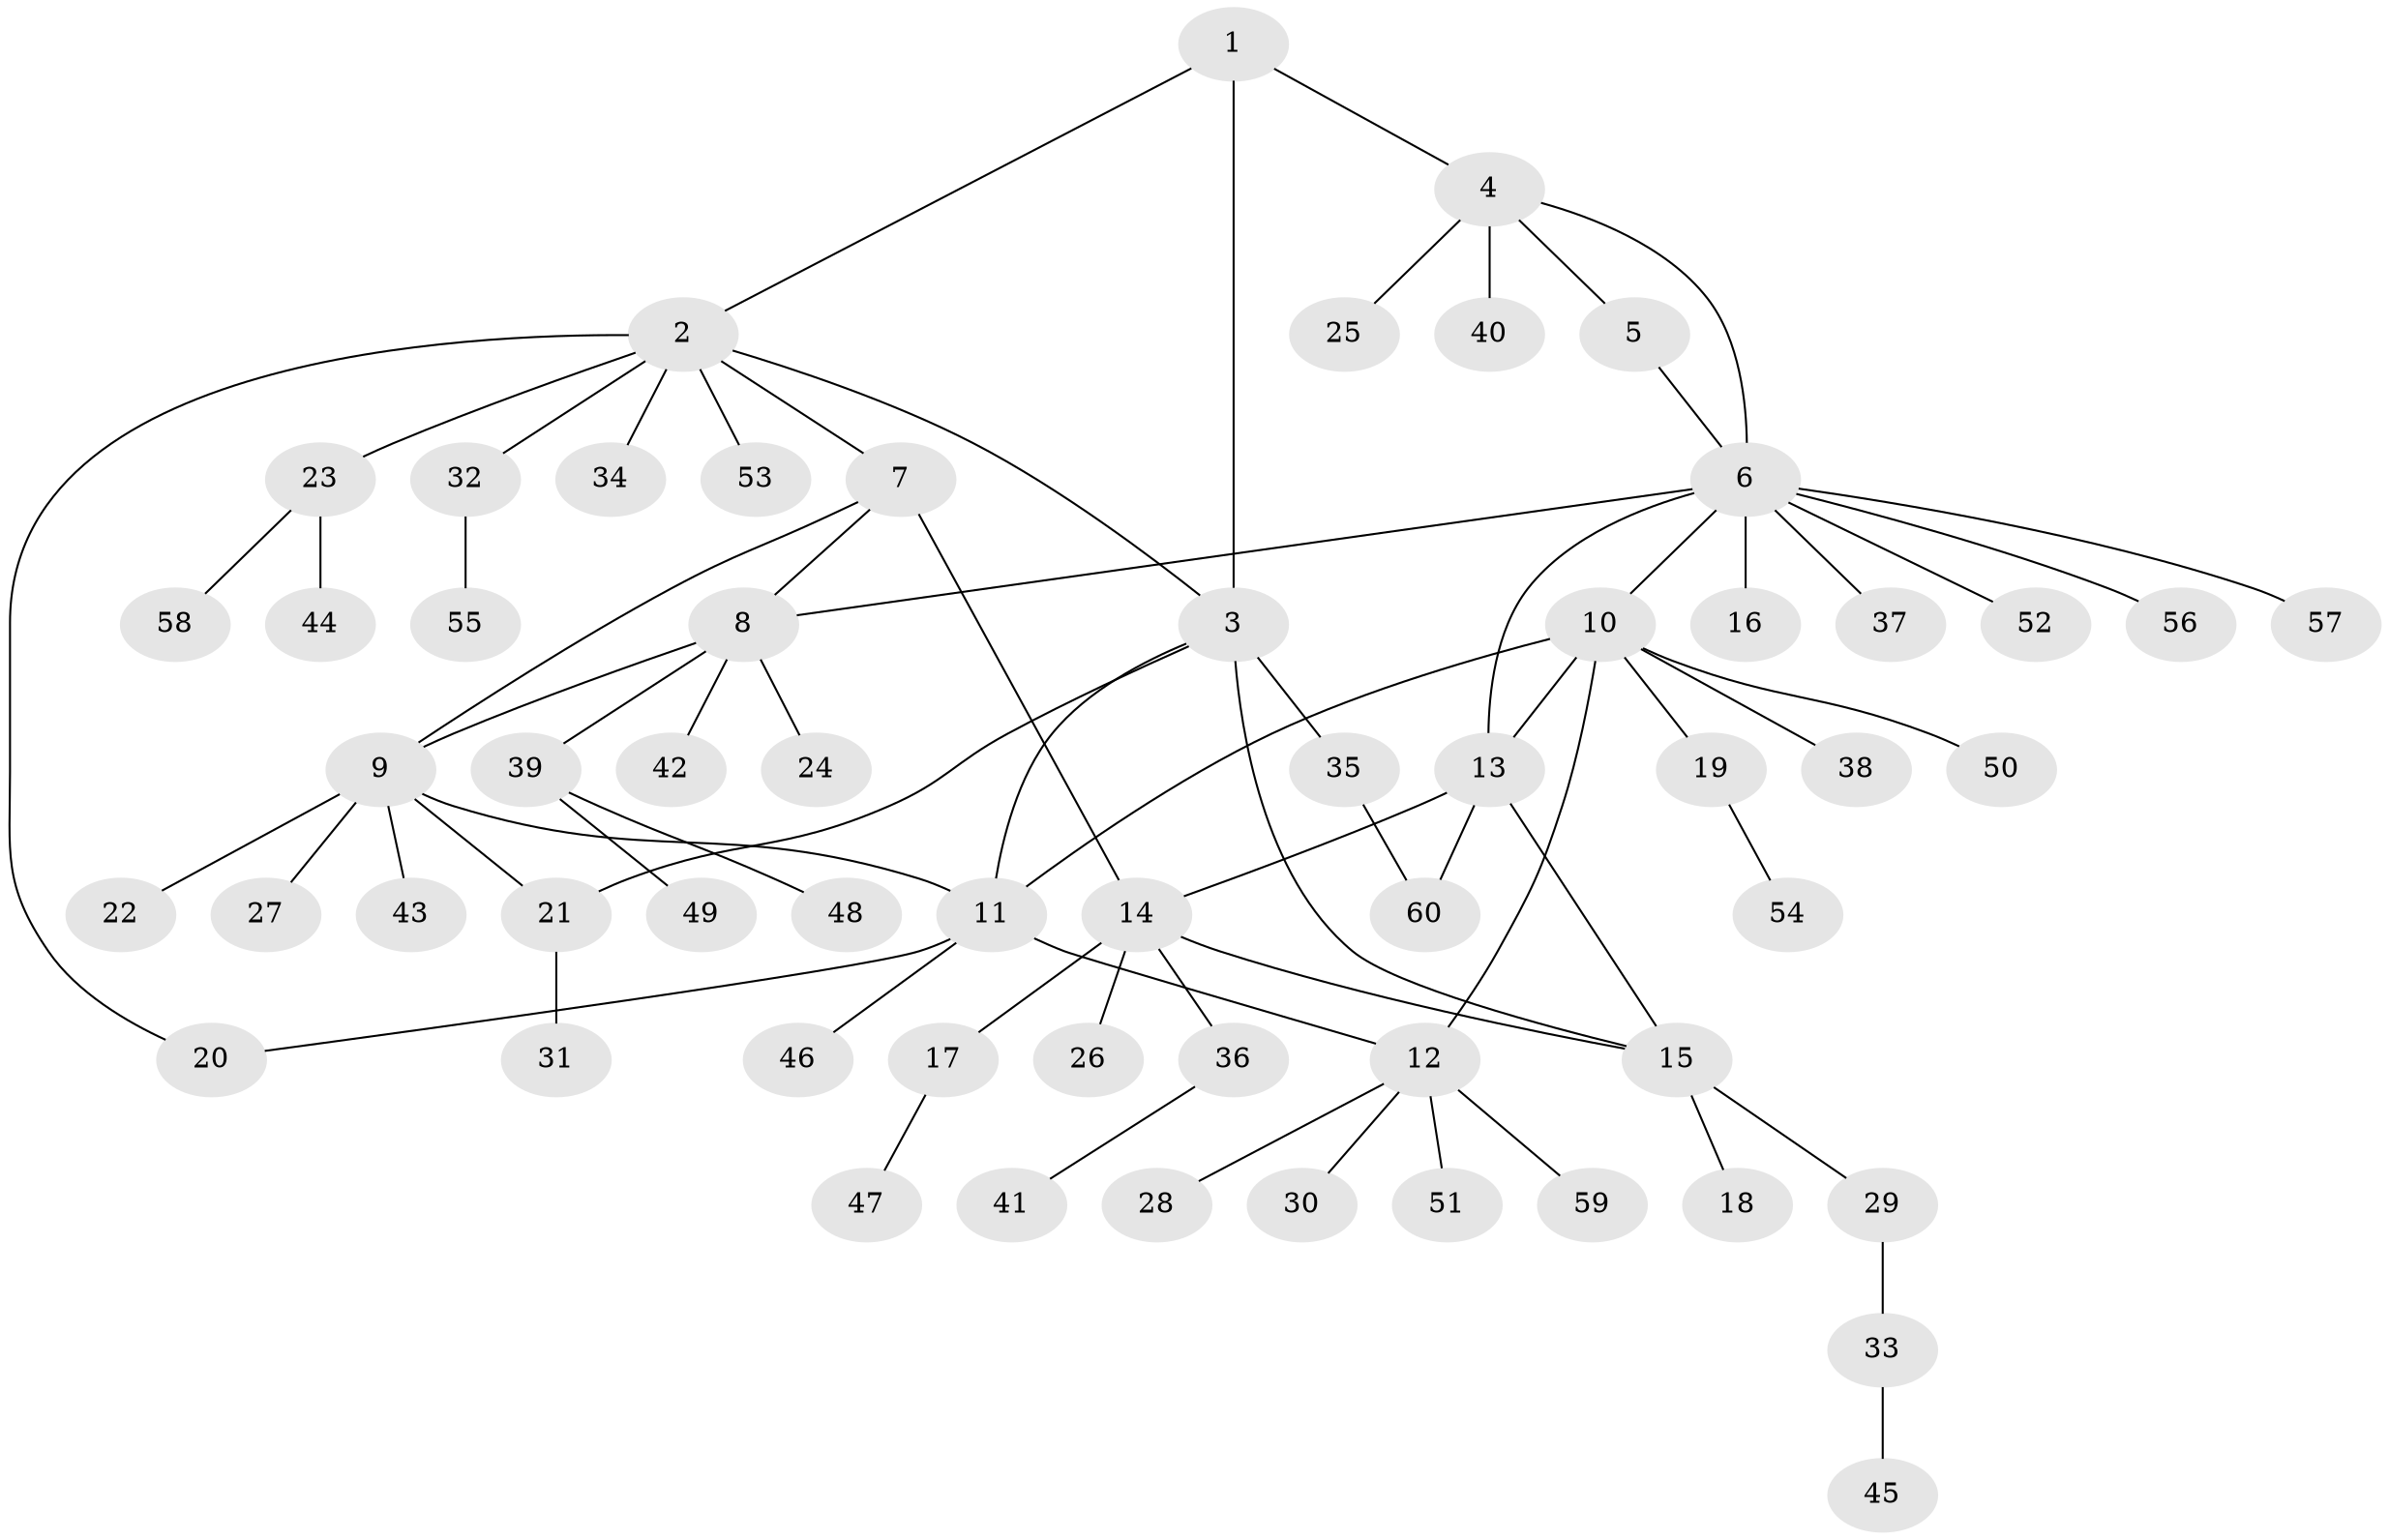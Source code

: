// Generated by graph-tools (version 1.1) at 2025/26/03/09/25 03:26:46]
// undirected, 60 vertices, 73 edges
graph export_dot {
graph [start="1"]
  node [color=gray90,style=filled];
  1;
  2;
  3;
  4;
  5;
  6;
  7;
  8;
  9;
  10;
  11;
  12;
  13;
  14;
  15;
  16;
  17;
  18;
  19;
  20;
  21;
  22;
  23;
  24;
  25;
  26;
  27;
  28;
  29;
  30;
  31;
  32;
  33;
  34;
  35;
  36;
  37;
  38;
  39;
  40;
  41;
  42;
  43;
  44;
  45;
  46;
  47;
  48;
  49;
  50;
  51;
  52;
  53;
  54;
  55;
  56;
  57;
  58;
  59;
  60;
  1 -- 2;
  1 -- 3;
  1 -- 4;
  2 -- 3;
  2 -- 7;
  2 -- 20;
  2 -- 23;
  2 -- 32;
  2 -- 34;
  2 -- 53;
  3 -- 11;
  3 -- 15;
  3 -- 21;
  3 -- 35;
  4 -- 5;
  4 -- 6;
  4 -- 25;
  4 -- 40;
  5 -- 6;
  6 -- 8;
  6 -- 10;
  6 -- 13;
  6 -- 16;
  6 -- 37;
  6 -- 52;
  6 -- 56;
  6 -- 57;
  7 -- 8;
  7 -- 9;
  7 -- 14;
  8 -- 9;
  8 -- 24;
  8 -- 39;
  8 -- 42;
  9 -- 11;
  9 -- 21;
  9 -- 22;
  9 -- 27;
  9 -- 43;
  10 -- 11;
  10 -- 12;
  10 -- 13;
  10 -- 19;
  10 -- 38;
  10 -- 50;
  11 -- 12;
  11 -- 20;
  11 -- 46;
  12 -- 28;
  12 -- 30;
  12 -- 51;
  12 -- 59;
  13 -- 14;
  13 -- 15;
  13 -- 60;
  14 -- 15;
  14 -- 17;
  14 -- 26;
  14 -- 36;
  15 -- 18;
  15 -- 29;
  17 -- 47;
  19 -- 54;
  21 -- 31;
  23 -- 44;
  23 -- 58;
  29 -- 33;
  32 -- 55;
  33 -- 45;
  35 -- 60;
  36 -- 41;
  39 -- 48;
  39 -- 49;
}
